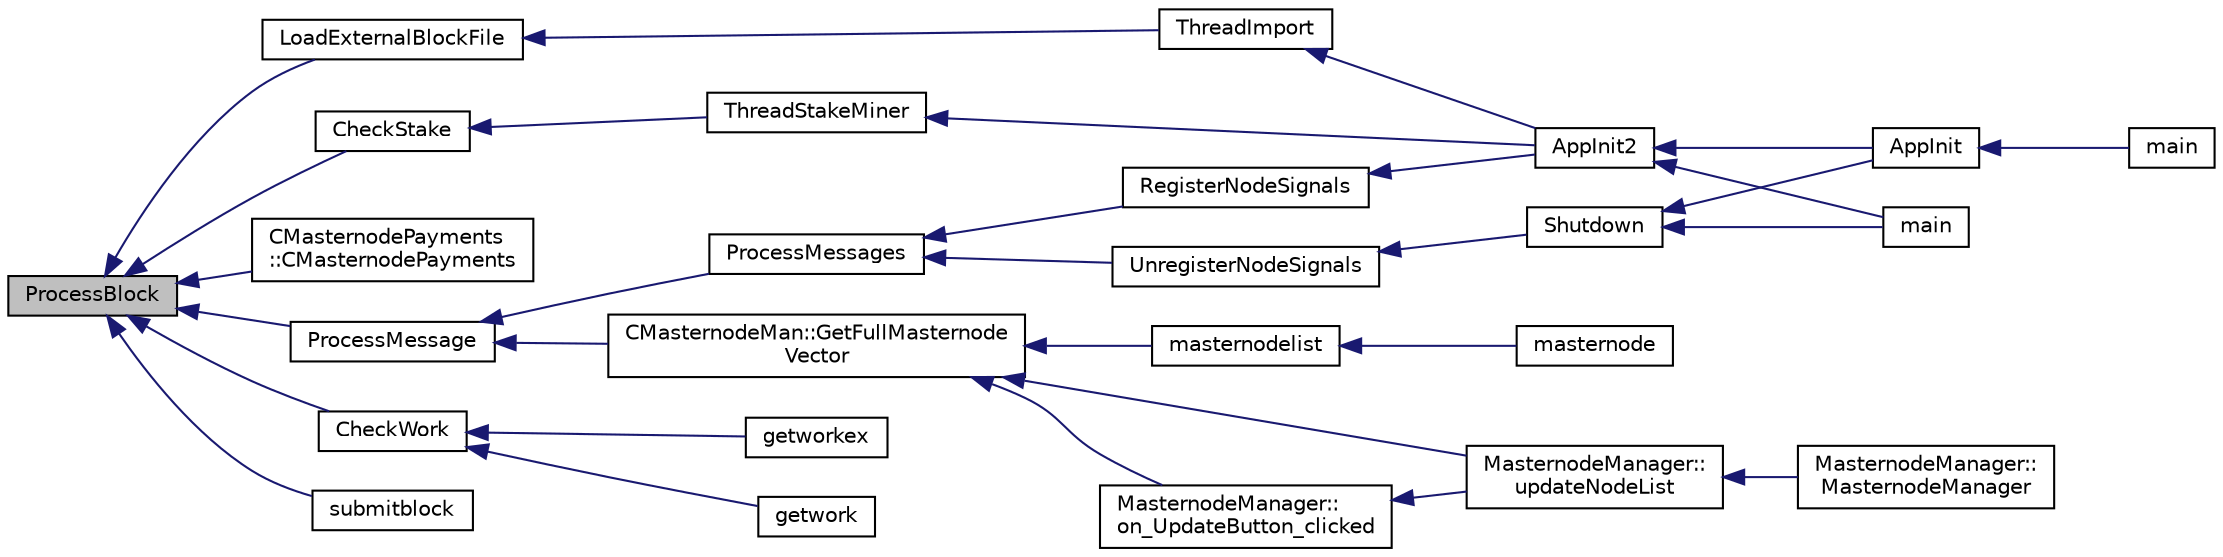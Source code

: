 digraph "ProcessBlock"
{
  edge [fontname="Helvetica",fontsize="10",labelfontname="Helvetica",labelfontsize="10"];
  node [fontname="Helvetica",fontsize="10",shape=record];
  rankdir="LR";
  Node3644 [label="ProcessBlock",height=0.2,width=0.4,color="black", fillcolor="grey75", style="filled", fontcolor="black"];
  Node3644 -> Node3645 [dir="back",color="midnightblue",fontsize="10",style="solid",fontname="Helvetica"];
  Node3645 [label="LoadExternalBlockFile",height=0.2,width=0.4,color="black", fillcolor="white", style="filled",URL="$df/d0a/main_8cpp.html#afbdbbb5a1b376748e5460cbcf644a9af"];
  Node3645 -> Node3646 [dir="back",color="midnightblue",fontsize="10",style="solid",fontname="Helvetica"];
  Node3646 [label="ThreadImport",height=0.2,width=0.4,color="black", fillcolor="white", style="filled",URL="$d4/dbf/main_8h.html#a0189c34248cd89bbbe20d4d6045bd7c9"];
  Node3646 -> Node3647 [dir="back",color="midnightblue",fontsize="10",style="solid",fontname="Helvetica"];
  Node3647 [label="AppInit2",height=0.2,width=0.4,color="black", fillcolor="white", style="filled",URL="$d8/dc0/init_8h.html#a1a4c1bfbf6ba1db77e988b89b9cadfd3",tooltip="Initialize ion. "];
  Node3647 -> Node3648 [dir="back",color="midnightblue",fontsize="10",style="solid",fontname="Helvetica"];
  Node3648 [label="AppInit",height=0.2,width=0.4,color="black", fillcolor="white", style="filled",URL="$d4/d35/iond_8cpp.html#ac59316b767e6984e1285f0531275286b"];
  Node3648 -> Node3649 [dir="back",color="midnightblue",fontsize="10",style="solid",fontname="Helvetica"];
  Node3649 [label="main",height=0.2,width=0.4,color="black", fillcolor="white", style="filled",URL="$d4/d35/iond_8cpp.html#a0ddf1224851353fc92bfbff6f499fa97"];
  Node3647 -> Node3650 [dir="back",color="midnightblue",fontsize="10",style="solid",fontname="Helvetica"];
  Node3650 [label="main",height=0.2,width=0.4,color="black", fillcolor="white", style="filled",URL="$d5/d2d/ion_8cpp.html#a0ddf1224851353fc92bfbff6f499fa97"];
  Node3644 -> Node3651 [dir="back",color="midnightblue",fontsize="10",style="solid",fontname="Helvetica"];
  Node3651 [label="ProcessMessage",height=0.2,width=0.4,color="black", fillcolor="white", style="filled",URL="$df/d0a/main_8cpp.html#a8ba92b1a4bce3c835e887a9073d17d8e"];
  Node3651 -> Node3652 [dir="back",color="midnightblue",fontsize="10",style="solid",fontname="Helvetica"];
  Node3652 [label="ProcessMessages",height=0.2,width=0.4,color="black", fillcolor="white", style="filled",URL="$d4/dbf/main_8h.html#a196f9318f02448b85b28d612698934fd"];
  Node3652 -> Node3653 [dir="back",color="midnightblue",fontsize="10",style="solid",fontname="Helvetica"];
  Node3653 [label="RegisterNodeSignals",height=0.2,width=0.4,color="black", fillcolor="white", style="filled",URL="$d4/dbf/main_8h.html#ab02615ff65f91d69f8d786ec900baa8a",tooltip="Register with a network node to receive its signals. "];
  Node3653 -> Node3647 [dir="back",color="midnightblue",fontsize="10",style="solid",fontname="Helvetica"];
  Node3652 -> Node3654 [dir="back",color="midnightblue",fontsize="10",style="solid",fontname="Helvetica"];
  Node3654 [label="UnregisterNodeSignals",height=0.2,width=0.4,color="black", fillcolor="white", style="filled",URL="$d4/dbf/main_8h.html#a3ef0cc6e9d9d6435ee2a5569244d6ebd",tooltip="Unregister a network node. "];
  Node3654 -> Node3655 [dir="back",color="midnightblue",fontsize="10",style="solid",fontname="Helvetica"];
  Node3655 [label="Shutdown",height=0.2,width=0.4,color="black", fillcolor="white", style="filled",URL="$d8/dc0/init_8h.html#ac5f038c2b480cf9ef5e19e3eba8dbaf9"];
  Node3655 -> Node3648 [dir="back",color="midnightblue",fontsize="10",style="solid",fontname="Helvetica"];
  Node3655 -> Node3650 [dir="back",color="midnightblue",fontsize="10",style="solid",fontname="Helvetica"];
  Node3651 -> Node3656 [dir="back",color="midnightblue",fontsize="10",style="solid",fontname="Helvetica"];
  Node3656 [label="CMasternodeMan::GetFullMasternode\lVector",height=0.2,width=0.4,color="black", fillcolor="white", style="filled",URL="$dc/d6b/class_c_masternode_man.html#ab39e213a7601e1bef2eba1d5d63206f5"];
  Node3656 -> Node3657 [dir="back",color="midnightblue",fontsize="10",style="solid",fontname="Helvetica"];
  Node3657 [label="MasternodeManager::\lupdateNodeList",height=0.2,width=0.4,color="black", fillcolor="white", style="filled",URL="$d9/d70/class_masternode_manager.html#a5485a8bd6ccf673027165cc1207dfae9"];
  Node3657 -> Node3658 [dir="back",color="midnightblue",fontsize="10",style="solid",fontname="Helvetica"];
  Node3658 [label="MasternodeManager::\lMasternodeManager",height=0.2,width=0.4,color="black", fillcolor="white", style="filled",URL="$d9/d70/class_masternode_manager.html#ad18cb99065e056e6b791e2356de826bf"];
  Node3656 -> Node3659 [dir="back",color="midnightblue",fontsize="10",style="solid",fontname="Helvetica"];
  Node3659 [label="MasternodeManager::\lon_UpdateButton_clicked",height=0.2,width=0.4,color="black", fillcolor="white", style="filled",URL="$d9/d70/class_masternode_manager.html#ae8d07b4d869e3eb09fe1be445eff0430"];
  Node3659 -> Node3657 [dir="back",color="midnightblue",fontsize="10",style="solid",fontname="Helvetica"];
  Node3656 -> Node3660 [dir="back",color="midnightblue",fontsize="10",style="solid",fontname="Helvetica"];
  Node3660 [label="masternodelist",height=0.2,width=0.4,color="black", fillcolor="white", style="filled",URL="$d5/d6b/rpcstashedsend_8cpp.html#a3a7ed7e37f21eb2912afc6e776f7236c"];
  Node3660 -> Node3661 [dir="back",color="midnightblue",fontsize="10",style="solid",fontname="Helvetica"];
  Node3661 [label="masternode",height=0.2,width=0.4,color="black", fillcolor="white", style="filled",URL="$d5/d6b/rpcstashedsend_8cpp.html#a30609e443aeb47c29ed0878d16b1b5e1"];
  Node3644 -> Node3662 [dir="back",color="midnightblue",fontsize="10",style="solid",fontname="Helvetica"];
  Node3662 [label="CMasternodePayments\l::CMasternodePayments",height=0.2,width=0.4,color="black", fillcolor="white", style="filled",URL="$dc/d9a/class_c_masternode_payments.html#a4b9454f265a927528c881716e7649973"];
  Node3644 -> Node3663 [dir="back",color="midnightblue",fontsize="10",style="solid",fontname="Helvetica"];
  Node3663 [label="CheckWork",height=0.2,width=0.4,color="black", fillcolor="white", style="filled",URL="$de/d13/miner_8h.html#aadd8a05aa6d8fae1c0f4daa5e971a12a",tooltip="Check mined proof-of-work block. "];
  Node3663 -> Node3664 [dir="back",color="midnightblue",fontsize="10",style="solid",fontname="Helvetica"];
  Node3664 [label="getworkex",height=0.2,width=0.4,color="black", fillcolor="white", style="filled",URL="$d4/ddd/rpcmining_8cpp.html#aa40f86dc468a3f2ef4a3bba99e20a069"];
  Node3663 -> Node3665 [dir="back",color="midnightblue",fontsize="10",style="solid",fontname="Helvetica"];
  Node3665 [label="getwork",height=0.2,width=0.4,color="black", fillcolor="white", style="filled",URL="$d4/ddd/rpcmining_8cpp.html#a356be62c93d38267a7da9e1cb644d547"];
  Node3644 -> Node3666 [dir="back",color="midnightblue",fontsize="10",style="solid",fontname="Helvetica"];
  Node3666 [label="CheckStake",height=0.2,width=0.4,color="black", fillcolor="white", style="filled",URL="$de/d13/miner_8h.html#a68be4bcfa03b86095641eac5ca996fed",tooltip="Check mined proof-of-stake block. "];
  Node3666 -> Node3667 [dir="back",color="midnightblue",fontsize="10",style="solid",fontname="Helvetica"];
  Node3667 [label="ThreadStakeMiner",height=0.2,width=0.4,color="black", fillcolor="white", style="filled",URL="$d6/de3/miner_8cpp.html#a31faece5ef0e403969b3d3debd79b352"];
  Node3667 -> Node3647 [dir="back",color="midnightblue",fontsize="10",style="solid",fontname="Helvetica"];
  Node3644 -> Node3668 [dir="back",color="midnightblue",fontsize="10",style="solid",fontname="Helvetica"];
  Node3668 [label="submitblock",height=0.2,width=0.4,color="black", fillcolor="white", style="filled",URL="$d4/ddd/rpcmining_8cpp.html#a6fc1aa077add8cb1c74207056616134d"];
}
